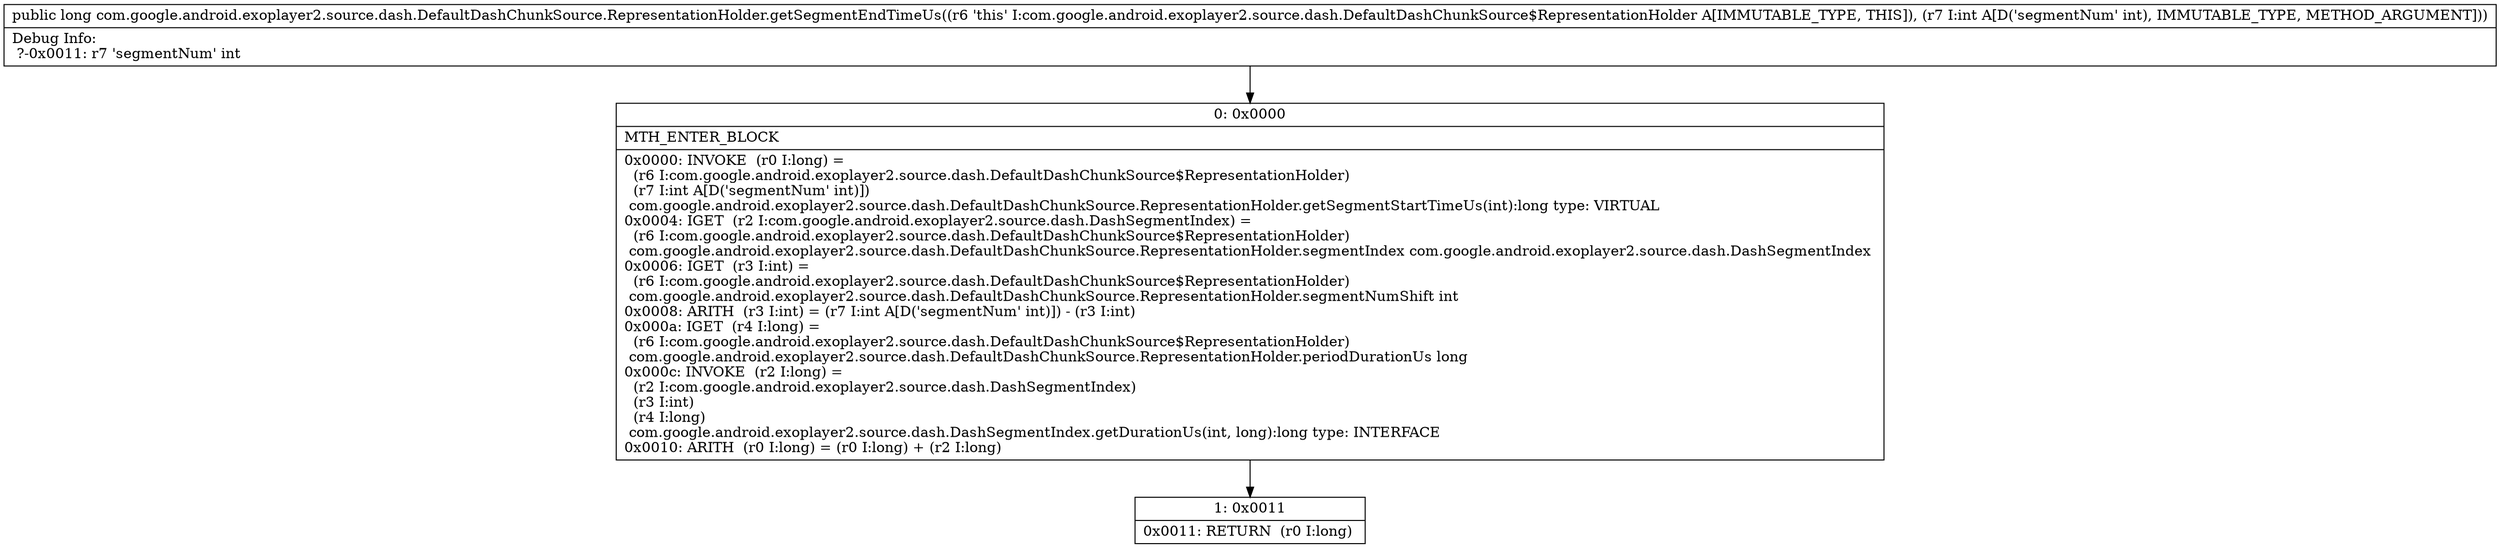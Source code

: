 digraph "CFG forcom.google.android.exoplayer2.source.dash.DefaultDashChunkSource.RepresentationHolder.getSegmentEndTimeUs(I)J" {
Node_0 [shape=record,label="{0\:\ 0x0000|MTH_ENTER_BLOCK\l|0x0000: INVOKE  (r0 I:long) = \l  (r6 I:com.google.android.exoplayer2.source.dash.DefaultDashChunkSource$RepresentationHolder)\l  (r7 I:int A[D('segmentNum' int)])\l com.google.android.exoplayer2.source.dash.DefaultDashChunkSource.RepresentationHolder.getSegmentStartTimeUs(int):long type: VIRTUAL \l0x0004: IGET  (r2 I:com.google.android.exoplayer2.source.dash.DashSegmentIndex) = \l  (r6 I:com.google.android.exoplayer2.source.dash.DefaultDashChunkSource$RepresentationHolder)\l com.google.android.exoplayer2.source.dash.DefaultDashChunkSource.RepresentationHolder.segmentIndex com.google.android.exoplayer2.source.dash.DashSegmentIndex \l0x0006: IGET  (r3 I:int) = \l  (r6 I:com.google.android.exoplayer2.source.dash.DefaultDashChunkSource$RepresentationHolder)\l com.google.android.exoplayer2.source.dash.DefaultDashChunkSource.RepresentationHolder.segmentNumShift int \l0x0008: ARITH  (r3 I:int) = (r7 I:int A[D('segmentNum' int)]) \- (r3 I:int) \l0x000a: IGET  (r4 I:long) = \l  (r6 I:com.google.android.exoplayer2.source.dash.DefaultDashChunkSource$RepresentationHolder)\l com.google.android.exoplayer2.source.dash.DefaultDashChunkSource.RepresentationHolder.periodDurationUs long \l0x000c: INVOKE  (r2 I:long) = \l  (r2 I:com.google.android.exoplayer2.source.dash.DashSegmentIndex)\l  (r3 I:int)\l  (r4 I:long)\l com.google.android.exoplayer2.source.dash.DashSegmentIndex.getDurationUs(int, long):long type: INTERFACE \l0x0010: ARITH  (r0 I:long) = (r0 I:long) + (r2 I:long) \l}"];
Node_1 [shape=record,label="{1\:\ 0x0011|0x0011: RETURN  (r0 I:long) \l}"];
MethodNode[shape=record,label="{public long com.google.android.exoplayer2.source.dash.DefaultDashChunkSource.RepresentationHolder.getSegmentEndTimeUs((r6 'this' I:com.google.android.exoplayer2.source.dash.DefaultDashChunkSource$RepresentationHolder A[IMMUTABLE_TYPE, THIS]), (r7 I:int A[D('segmentNum' int), IMMUTABLE_TYPE, METHOD_ARGUMENT]))  | Debug Info:\l  ?\-0x0011: r7 'segmentNum' int\l}"];
MethodNode -> Node_0;
Node_0 -> Node_1;
}

